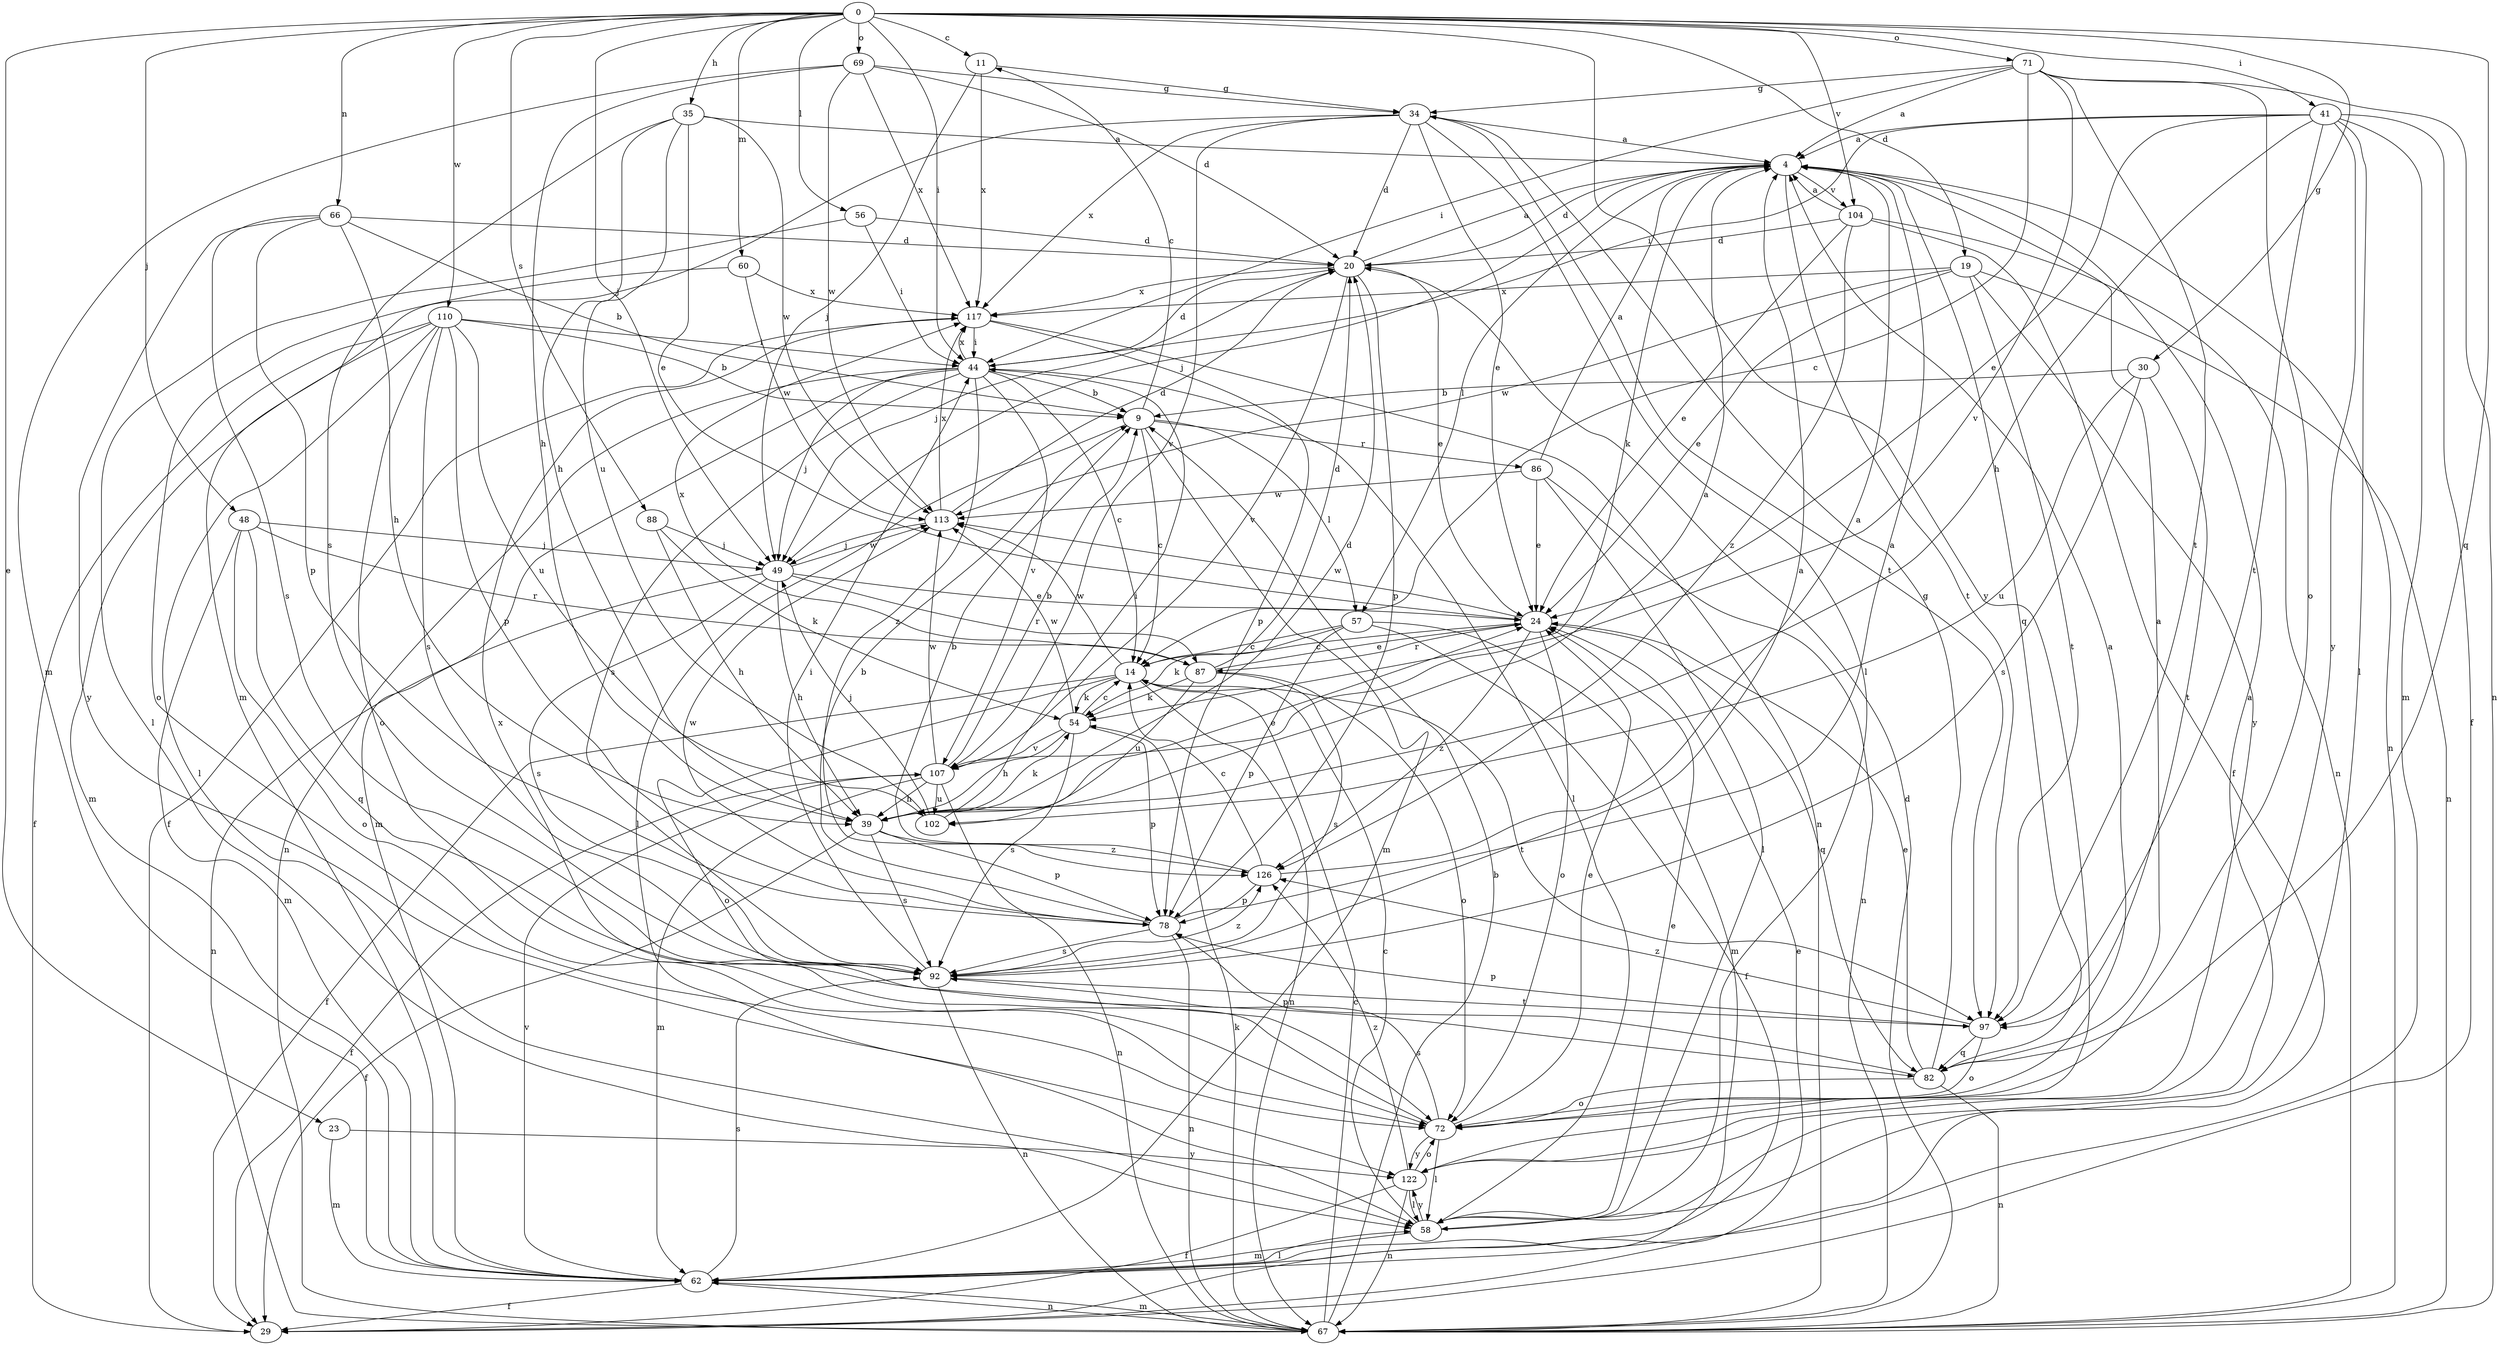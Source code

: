 strict digraph  {
0;
4;
9;
11;
14;
19;
20;
23;
24;
29;
30;
34;
35;
39;
41;
44;
48;
49;
54;
56;
57;
58;
60;
62;
66;
67;
69;
71;
72;
78;
82;
86;
87;
88;
92;
97;
102;
104;
107;
110;
113;
117;
122;
126;
0 -> 11  [label=c];
0 -> 19  [label=d];
0 -> 23  [label=e];
0 -> 30  [label=g];
0 -> 35  [label=h];
0 -> 41  [label=i];
0 -> 44  [label=i];
0 -> 48  [label=j];
0 -> 49  [label=j];
0 -> 56  [label=l];
0 -> 60  [label=m];
0 -> 66  [label=n];
0 -> 69  [label=o];
0 -> 71  [label=o];
0 -> 82  [label=q];
0 -> 88  [label=s];
0 -> 104  [label=v];
0 -> 110  [label=w];
0 -> 122  [label=y];
4 -> 20  [label=d];
4 -> 49  [label=j];
4 -> 54  [label=k];
4 -> 57  [label=l];
4 -> 67  [label=n];
4 -> 82  [label=q];
4 -> 97  [label=t];
4 -> 104  [label=v];
9 -> 11  [label=c];
9 -> 14  [label=c];
9 -> 57  [label=l];
9 -> 58  [label=l];
9 -> 62  [label=m];
9 -> 86  [label=r];
11 -> 34  [label=g];
11 -> 49  [label=j];
11 -> 117  [label=x];
14 -> 29  [label=f];
14 -> 54  [label=k];
14 -> 67  [label=n];
14 -> 72  [label=o];
14 -> 97  [label=t];
14 -> 113  [label=w];
19 -> 24  [label=e];
19 -> 67  [label=n];
19 -> 97  [label=t];
19 -> 113  [label=w];
19 -> 117  [label=x];
19 -> 122  [label=y];
20 -> 4  [label=a];
20 -> 24  [label=e];
20 -> 49  [label=j];
20 -> 78  [label=p];
20 -> 107  [label=v];
20 -> 117  [label=x];
23 -> 62  [label=m];
23 -> 122  [label=y];
24 -> 14  [label=c];
24 -> 72  [label=o];
24 -> 82  [label=q];
24 -> 87  [label=r];
24 -> 113  [label=w];
24 -> 126  [label=z];
30 -> 9  [label=b];
30 -> 92  [label=s];
30 -> 97  [label=t];
30 -> 102  [label=u];
34 -> 4  [label=a];
34 -> 20  [label=d];
34 -> 24  [label=e];
34 -> 58  [label=l];
34 -> 62  [label=m];
34 -> 97  [label=t];
34 -> 107  [label=v];
34 -> 117  [label=x];
35 -> 4  [label=a];
35 -> 24  [label=e];
35 -> 39  [label=h];
35 -> 92  [label=s];
35 -> 102  [label=u];
35 -> 113  [label=w];
39 -> 4  [label=a];
39 -> 20  [label=d];
39 -> 24  [label=e];
39 -> 29  [label=f];
39 -> 54  [label=k];
39 -> 78  [label=p];
39 -> 92  [label=s];
39 -> 126  [label=z];
41 -> 4  [label=a];
41 -> 24  [label=e];
41 -> 29  [label=f];
41 -> 39  [label=h];
41 -> 44  [label=i];
41 -> 58  [label=l];
41 -> 62  [label=m];
41 -> 97  [label=t];
41 -> 122  [label=y];
44 -> 9  [label=b];
44 -> 14  [label=c];
44 -> 20  [label=d];
44 -> 49  [label=j];
44 -> 58  [label=l];
44 -> 62  [label=m];
44 -> 67  [label=n];
44 -> 92  [label=s];
44 -> 107  [label=v];
44 -> 117  [label=x];
44 -> 126  [label=z];
48 -> 49  [label=j];
48 -> 62  [label=m];
48 -> 72  [label=o];
48 -> 82  [label=q];
48 -> 87  [label=r];
49 -> 24  [label=e];
49 -> 39  [label=h];
49 -> 67  [label=n];
49 -> 87  [label=r];
49 -> 92  [label=s];
49 -> 113  [label=w];
54 -> 14  [label=c];
54 -> 39  [label=h];
54 -> 78  [label=p];
54 -> 92  [label=s];
54 -> 107  [label=v];
54 -> 113  [label=w];
56 -> 20  [label=d];
56 -> 44  [label=i];
56 -> 58  [label=l];
57 -> 14  [label=c];
57 -> 29  [label=f];
57 -> 54  [label=k];
57 -> 62  [label=m];
57 -> 78  [label=p];
58 -> 4  [label=a];
58 -> 14  [label=c];
58 -> 24  [label=e];
58 -> 62  [label=m];
58 -> 122  [label=y];
60 -> 72  [label=o];
60 -> 113  [label=w];
60 -> 117  [label=x];
62 -> 24  [label=e];
62 -> 29  [label=f];
62 -> 58  [label=l];
62 -> 67  [label=n];
62 -> 92  [label=s];
62 -> 107  [label=v];
66 -> 9  [label=b];
66 -> 20  [label=d];
66 -> 39  [label=h];
66 -> 78  [label=p];
66 -> 92  [label=s];
66 -> 122  [label=y];
67 -> 9  [label=b];
67 -> 14  [label=c];
67 -> 20  [label=d];
67 -> 54  [label=k];
67 -> 62  [label=m];
69 -> 20  [label=d];
69 -> 34  [label=g];
69 -> 39  [label=h];
69 -> 62  [label=m];
69 -> 113  [label=w];
69 -> 117  [label=x];
71 -> 4  [label=a];
71 -> 14  [label=c];
71 -> 34  [label=g];
71 -> 44  [label=i];
71 -> 67  [label=n];
71 -> 72  [label=o];
71 -> 97  [label=t];
71 -> 107  [label=v];
72 -> 4  [label=a];
72 -> 24  [label=e];
72 -> 58  [label=l];
72 -> 92  [label=s];
72 -> 117  [label=x];
72 -> 122  [label=y];
78 -> 4  [label=a];
78 -> 9  [label=b];
78 -> 67  [label=n];
78 -> 92  [label=s];
78 -> 113  [label=w];
82 -> 4  [label=a];
82 -> 24  [label=e];
82 -> 34  [label=g];
82 -> 67  [label=n];
82 -> 72  [label=o];
82 -> 78  [label=p];
86 -> 4  [label=a];
86 -> 24  [label=e];
86 -> 58  [label=l];
86 -> 67  [label=n];
86 -> 113  [label=w];
87 -> 20  [label=d];
87 -> 24  [label=e];
87 -> 54  [label=k];
87 -> 72  [label=o];
87 -> 92  [label=s];
87 -> 102  [label=u];
87 -> 117  [label=x];
88 -> 39  [label=h];
88 -> 49  [label=j];
88 -> 54  [label=k];
92 -> 4  [label=a];
92 -> 44  [label=i];
92 -> 67  [label=n];
92 -> 97  [label=t];
92 -> 126  [label=z];
97 -> 72  [label=o];
97 -> 78  [label=p];
97 -> 82  [label=q];
97 -> 126  [label=z];
102 -> 44  [label=i];
102 -> 49  [label=j];
104 -> 4  [label=a];
104 -> 20  [label=d];
104 -> 24  [label=e];
104 -> 29  [label=f];
104 -> 67  [label=n];
104 -> 126  [label=z];
107 -> 9  [label=b];
107 -> 29  [label=f];
107 -> 39  [label=h];
107 -> 62  [label=m];
107 -> 67  [label=n];
107 -> 102  [label=u];
107 -> 113  [label=w];
110 -> 9  [label=b];
110 -> 29  [label=f];
110 -> 44  [label=i];
110 -> 58  [label=l];
110 -> 62  [label=m];
110 -> 72  [label=o];
110 -> 78  [label=p];
110 -> 92  [label=s];
110 -> 102  [label=u];
113 -> 20  [label=d];
113 -> 49  [label=j];
113 -> 117  [label=x];
117 -> 29  [label=f];
117 -> 44  [label=i];
117 -> 67  [label=n];
117 -> 78  [label=p];
122 -> 29  [label=f];
122 -> 58  [label=l];
122 -> 67  [label=n];
122 -> 72  [label=o];
122 -> 126  [label=z];
126 -> 4  [label=a];
126 -> 9  [label=b];
126 -> 14  [label=c];
126 -> 78  [label=p];
}
